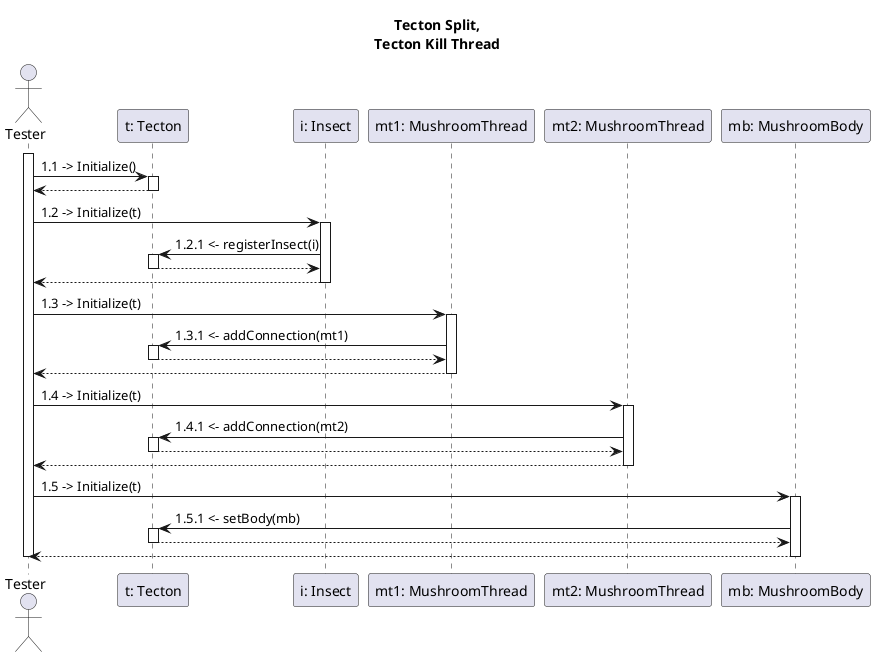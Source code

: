 ' Kötelező teszteset: két fonal, egy rovar és egy gomba van a tektonon, ami kettétörik
' Test-casek amikhez jó ez a diagram:
' - Tecton Split
' - Tecton Kill Thread

@startuml communicationTecton1

title Tecton Split,\nTecton Kill Thread

actor "Tester" as ts
participant "t: Tecton" as t
participant "i: Insect" as i
participant "mt1: MushroomThread" as mt1
participant "mt2: MushroomThread" as mt2
participant "mb: MushroomBody" as mb

' inicializálások

activate ts

ts -> t: 1.1 -> Initialize()
activate t
ts <-- t
deactivate t

ts -> i: 1.2 -> Initialize(t)
activate i
i -> t: 1.2.1 <- registerInsect(i)
activate t
i <-- t
deactivate t
ts <-- i
deactivate i

ts -> mt1: 1.3 -> Initialize(t)
activate mt1
mt1 -> t: 1.3.1 <- addConnection(mt1)
activate t
mt1 <-- t
deactivate t
ts <-- mt1
deactivate mt1

ts -> mt2: 1.4 -> Initialize(t)
activate mt2
mt2 -> t: 1.4.1 <- addConnection(mt2)
activate t
mt2 <-- t
deactivate t
ts <-- mt2
deactivate mt2

ts -> mb: 1.5 -> Initialize(t)
activate mb
mb -> t: 1.5.1 <- setBody(mb)
activate t
mb <-- t
deactivate t
ts <-- mb
deactivate mb

deactivate ts

@enduml